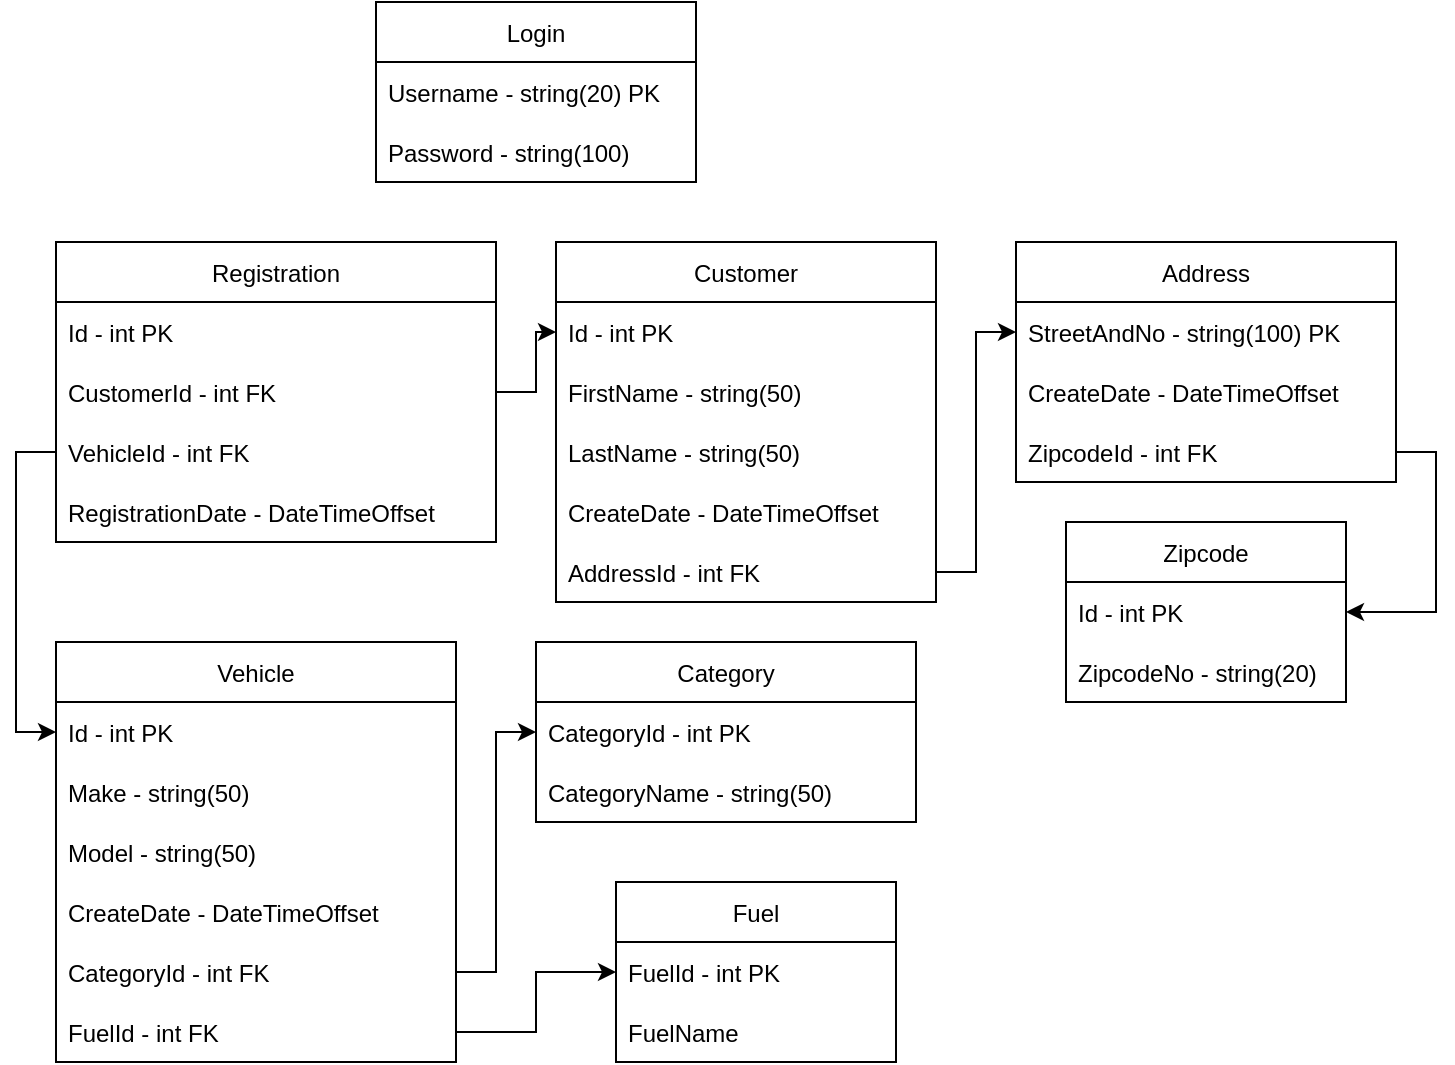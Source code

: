 <mxfile version="17.1.0" type="device"><diagram id="hZB2YYF9o8FqdEhSAHvk" name="Page-1"><mxGraphModel dx="868" dy="482" grid="1" gridSize="10" guides="1" tooltips="1" connect="1" arrows="1" fold="1" page="1" pageScale="1" pageWidth="827" pageHeight="1169" math="0" shadow="0"><root><mxCell id="0"/><mxCell id="1" parent="0"/><mxCell id="BB145jm6wdzGASiEvPl8-1" value="Login" style="swimlane;fontStyle=0;childLayout=stackLayout;horizontal=1;startSize=30;horizontalStack=0;resizeParent=1;resizeParentMax=0;resizeLast=0;collapsible=1;marginBottom=0;" vertex="1" parent="1"><mxGeometry x="200" y="40" width="160" height="90" as="geometry"/></mxCell><mxCell id="BB145jm6wdzGASiEvPl8-2" value="Username - string(20) PK " style="text;strokeColor=none;fillColor=none;align=left;verticalAlign=middle;spacingLeft=4;spacingRight=4;overflow=hidden;points=[[0,0.5],[1,0.5]];portConstraint=eastwest;rotatable=0;" vertex="1" parent="BB145jm6wdzGASiEvPl8-1"><mxGeometry y="30" width="160" height="30" as="geometry"/></mxCell><mxCell id="BB145jm6wdzGASiEvPl8-3" value="Password - string(100)" style="text;strokeColor=none;fillColor=none;align=left;verticalAlign=middle;spacingLeft=4;spacingRight=4;overflow=hidden;points=[[0,0.5],[1,0.5]];portConstraint=eastwest;rotatable=0;" vertex="1" parent="BB145jm6wdzGASiEvPl8-1"><mxGeometry y="60" width="160" height="30" as="geometry"/></mxCell><mxCell id="BB145jm6wdzGASiEvPl8-5" value="Address" style="swimlane;fontStyle=0;childLayout=stackLayout;horizontal=1;startSize=30;horizontalStack=0;resizeParent=1;resizeParentMax=0;resizeLast=0;collapsible=1;marginBottom=0;" vertex="1" parent="1"><mxGeometry x="520" y="160" width="190" height="120" as="geometry"/></mxCell><mxCell id="BB145jm6wdzGASiEvPl8-6" value="StreetAndNo - string(100) PK " style="text;strokeColor=none;fillColor=none;align=left;verticalAlign=middle;spacingLeft=4;spacingRight=4;overflow=hidden;points=[[0,0.5],[1,0.5]];portConstraint=eastwest;rotatable=0;" vertex="1" parent="BB145jm6wdzGASiEvPl8-5"><mxGeometry y="30" width="190" height="30" as="geometry"/></mxCell><mxCell id="BB145jm6wdzGASiEvPl8-7" value="CreateDate - DateTimeOffset" style="text;strokeColor=none;fillColor=none;align=left;verticalAlign=middle;spacingLeft=4;spacingRight=4;overflow=hidden;points=[[0,0.5],[1,0.5]];portConstraint=eastwest;rotatable=0;" vertex="1" parent="BB145jm6wdzGASiEvPl8-5"><mxGeometry y="60" width="190" height="30" as="geometry"/></mxCell><mxCell id="BB145jm6wdzGASiEvPl8-10" value="ZipcodeId - int FK" style="text;strokeColor=none;fillColor=none;align=left;verticalAlign=middle;spacingLeft=4;spacingRight=4;overflow=hidden;points=[[0,0.5],[1,0.5]];portConstraint=eastwest;rotatable=0;" vertex="1" parent="BB145jm6wdzGASiEvPl8-5"><mxGeometry y="90" width="190" height="30" as="geometry"/></mxCell><mxCell id="BB145jm6wdzGASiEvPl8-11" value="Customer" style="swimlane;fontStyle=0;childLayout=stackLayout;horizontal=1;startSize=30;horizontalStack=0;resizeParent=1;resizeParentMax=0;resizeLast=0;collapsible=1;marginBottom=0;" vertex="1" parent="1"><mxGeometry x="290" y="160" width="190" height="180" as="geometry"/></mxCell><mxCell id="BB145jm6wdzGASiEvPl8-12" value="Id - int PK" style="text;strokeColor=none;fillColor=none;align=left;verticalAlign=middle;spacingLeft=4;spacingRight=4;overflow=hidden;points=[[0,0.5],[1,0.5]];portConstraint=eastwest;rotatable=0;" vertex="1" parent="BB145jm6wdzGASiEvPl8-11"><mxGeometry y="30" width="190" height="30" as="geometry"/></mxCell><mxCell id="BB145jm6wdzGASiEvPl8-13" value="FirstName - string(50)" style="text;strokeColor=none;fillColor=none;align=left;verticalAlign=middle;spacingLeft=4;spacingRight=4;overflow=hidden;points=[[0,0.5],[1,0.5]];portConstraint=eastwest;rotatable=0;" vertex="1" parent="BB145jm6wdzGASiEvPl8-11"><mxGeometry y="60" width="190" height="30" as="geometry"/></mxCell><mxCell id="BB145jm6wdzGASiEvPl8-14" value="LastName - string(50)" style="text;strokeColor=none;fillColor=none;align=left;verticalAlign=middle;spacingLeft=4;spacingRight=4;overflow=hidden;points=[[0,0.5],[1,0.5]];portConstraint=eastwest;rotatable=0;" vertex="1" parent="BB145jm6wdzGASiEvPl8-11"><mxGeometry y="90" width="190" height="30" as="geometry"/></mxCell><mxCell id="BB145jm6wdzGASiEvPl8-16" value="CreateDate - DateTimeOffset" style="text;strokeColor=none;fillColor=none;align=left;verticalAlign=middle;spacingLeft=4;spacingRight=4;overflow=hidden;points=[[0,0.5],[1,0.5]];portConstraint=eastwest;rotatable=0;" vertex="1" parent="BB145jm6wdzGASiEvPl8-11"><mxGeometry y="120" width="190" height="30" as="geometry"/></mxCell><mxCell id="BB145jm6wdzGASiEvPl8-15" value="AddressId - int FK" style="text;strokeColor=none;fillColor=none;align=left;verticalAlign=middle;spacingLeft=4;spacingRight=4;overflow=hidden;points=[[0,0.5],[1,0.5]];portConstraint=eastwest;rotatable=0;" vertex="1" parent="BB145jm6wdzGASiEvPl8-11"><mxGeometry y="150" width="190" height="30" as="geometry"/></mxCell><mxCell id="BB145jm6wdzGASiEvPl8-17" value="Zipcode" style="swimlane;fontStyle=0;childLayout=stackLayout;horizontal=1;startSize=30;horizontalStack=0;resizeParent=1;resizeParentMax=0;resizeLast=0;collapsible=1;marginBottom=0;" vertex="1" parent="1"><mxGeometry x="545" y="300" width="140" height="90" as="geometry"/></mxCell><mxCell id="BB145jm6wdzGASiEvPl8-18" value="Id - int PK" style="text;strokeColor=none;fillColor=none;align=left;verticalAlign=middle;spacingLeft=4;spacingRight=4;overflow=hidden;points=[[0,0.5],[1,0.5]];portConstraint=eastwest;rotatable=0;" vertex="1" parent="BB145jm6wdzGASiEvPl8-17"><mxGeometry y="30" width="140" height="30" as="geometry"/></mxCell><mxCell id="BB145jm6wdzGASiEvPl8-19" value="ZipcodeNo - string(20)" style="text;strokeColor=none;fillColor=none;align=left;verticalAlign=middle;spacingLeft=4;spacingRight=4;overflow=hidden;points=[[0,0.5],[1,0.5]];portConstraint=eastwest;rotatable=0;" vertex="1" parent="BB145jm6wdzGASiEvPl8-17"><mxGeometry y="60" width="140" height="30" as="geometry"/></mxCell><mxCell id="BB145jm6wdzGASiEvPl8-21" style="edgeStyle=orthogonalEdgeStyle;rounded=0;orthogonalLoop=1;jettySize=auto;html=1;exitX=1;exitY=0.5;exitDx=0;exitDy=0;entryX=1;entryY=0.5;entryDx=0;entryDy=0;" edge="1" parent="1" source="BB145jm6wdzGASiEvPl8-10" target="BB145jm6wdzGASiEvPl8-18"><mxGeometry relative="1" as="geometry"/></mxCell><mxCell id="BB145jm6wdzGASiEvPl8-23" value="Vehicle" style="swimlane;fontStyle=0;childLayout=stackLayout;horizontal=1;startSize=30;horizontalStack=0;resizeParent=1;resizeParentMax=0;resizeLast=0;collapsible=1;marginBottom=0;" vertex="1" parent="1"><mxGeometry x="40" y="360" width="200" height="210" as="geometry"/></mxCell><mxCell id="BB145jm6wdzGASiEvPl8-24" value="Id - int PK" style="text;strokeColor=none;fillColor=none;align=left;verticalAlign=middle;spacingLeft=4;spacingRight=4;overflow=hidden;points=[[0,0.5],[1,0.5]];portConstraint=eastwest;rotatable=0;" vertex="1" parent="BB145jm6wdzGASiEvPl8-23"><mxGeometry y="30" width="200" height="30" as="geometry"/></mxCell><mxCell id="BB145jm6wdzGASiEvPl8-25" value="Make - string(50)" style="text;strokeColor=none;fillColor=none;align=left;verticalAlign=middle;spacingLeft=4;spacingRight=4;overflow=hidden;points=[[0,0.5],[1,0.5]];portConstraint=eastwest;rotatable=0;" vertex="1" parent="BB145jm6wdzGASiEvPl8-23"><mxGeometry y="60" width="200" height="30" as="geometry"/></mxCell><mxCell id="BB145jm6wdzGASiEvPl8-26" value="Model - string(50)" style="text;strokeColor=none;fillColor=none;align=left;verticalAlign=middle;spacingLeft=4;spacingRight=4;overflow=hidden;points=[[0,0.5],[1,0.5]];portConstraint=eastwest;rotatable=0;" vertex="1" parent="BB145jm6wdzGASiEvPl8-23"><mxGeometry y="90" width="200" height="30" as="geometry"/></mxCell><mxCell id="BB145jm6wdzGASiEvPl8-30" value="CreateDate - DateTimeOffset" style="text;strokeColor=none;fillColor=none;align=left;verticalAlign=middle;spacingLeft=4;spacingRight=4;overflow=hidden;points=[[0,0.5],[1,0.5]];portConstraint=eastwest;rotatable=0;" vertex="1" parent="BB145jm6wdzGASiEvPl8-23"><mxGeometry y="120" width="200" height="30" as="geometry"/></mxCell><mxCell id="BB145jm6wdzGASiEvPl8-29" value="CategoryId - int FK" style="text;strokeColor=none;fillColor=none;align=left;verticalAlign=middle;spacingLeft=4;spacingRight=4;overflow=hidden;points=[[0,0.5],[1,0.5]];portConstraint=eastwest;rotatable=0;" vertex="1" parent="BB145jm6wdzGASiEvPl8-23"><mxGeometry y="150" width="200" height="30" as="geometry"/></mxCell><mxCell id="BB145jm6wdzGASiEvPl8-28" value="FuelId - int FK" style="text;strokeColor=none;fillColor=none;align=left;verticalAlign=middle;spacingLeft=4;spacingRight=4;overflow=hidden;points=[[0,0.5],[1,0.5]];portConstraint=eastwest;rotatable=0;" vertex="1" parent="BB145jm6wdzGASiEvPl8-23"><mxGeometry y="180" width="200" height="30" as="geometry"/></mxCell><mxCell id="BB145jm6wdzGASiEvPl8-27" style="edgeStyle=orthogonalEdgeStyle;rounded=0;orthogonalLoop=1;jettySize=auto;html=1;exitX=1;exitY=0.5;exitDx=0;exitDy=0;entryX=0;entryY=0.5;entryDx=0;entryDy=0;" edge="1" parent="1" source="BB145jm6wdzGASiEvPl8-15" target="BB145jm6wdzGASiEvPl8-6"><mxGeometry relative="1" as="geometry"/></mxCell><mxCell id="BB145jm6wdzGASiEvPl8-31" value="Category" style="swimlane;fontStyle=0;childLayout=stackLayout;horizontal=1;startSize=30;horizontalStack=0;resizeParent=1;resizeParentMax=0;resizeLast=0;collapsible=1;marginBottom=0;" vertex="1" parent="1"><mxGeometry x="280" y="360" width="190" height="90" as="geometry"/></mxCell><mxCell id="BB145jm6wdzGASiEvPl8-32" value="CategoryId - int PK" style="text;strokeColor=none;fillColor=none;align=left;verticalAlign=middle;spacingLeft=4;spacingRight=4;overflow=hidden;points=[[0,0.5],[1,0.5]];portConstraint=eastwest;rotatable=0;" vertex="1" parent="BB145jm6wdzGASiEvPl8-31"><mxGeometry y="30" width="190" height="30" as="geometry"/></mxCell><mxCell id="BB145jm6wdzGASiEvPl8-33" value="CategoryName - string(50)" style="text;strokeColor=none;fillColor=none;align=left;verticalAlign=middle;spacingLeft=4;spacingRight=4;overflow=hidden;points=[[0,0.5],[1,0.5]];portConstraint=eastwest;rotatable=0;" vertex="1" parent="BB145jm6wdzGASiEvPl8-31"><mxGeometry y="60" width="190" height="30" as="geometry"/></mxCell><mxCell id="BB145jm6wdzGASiEvPl8-35" style="edgeStyle=orthogonalEdgeStyle;rounded=0;orthogonalLoop=1;jettySize=auto;html=1;exitX=1;exitY=0.5;exitDx=0;exitDy=0;entryX=0;entryY=0.5;entryDx=0;entryDy=0;" edge="1" parent="1" source="BB145jm6wdzGASiEvPl8-29" target="BB145jm6wdzGASiEvPl8-32"><mxGeometry relative="1" as="geometry"/></mxCell><mxCell id="BB145jm6wdzGASiEvPl8-36" value="Fuel" style="swimlane;fontStyle=0;childLayout=stackLayout;horizontal=1;startSize=30;horizontalStack=0;resizeParent=1;resizeParentMax=0;resizeLast=0;collapsible=1;marginBottom=0;" vertex="1" parent="1"><mxGeometry x="320" y="480" width="140" height="90" as="geometry"/></mxCell><mxCell id="BB145jm6wdzGASiEvPl8-37" value="FuelId - int PK" style="text;strokeColor=none;fillColor=none;align=left;verticalAlign=middle;spacingLeft=4;spacingRight=4;overflow=hidden;points=[[0,0.5],[1,0.5]];portConstraint=eastwest;rotatable=0;" vertex="1" parent="BB145jm6wdzGASiEvPl8-36"><mxGeometry y="30" width="140" height="30" as="geometry"/></mxCell><mxCell id="BB145jm6wdzGASiEvPl8-38" value="FuelName" style="text;strokeColor=none;fillColor=none;align=left;verticalAlign=middle;spacingLeft=4;spacingRight=4;overflow=hidden;points=[[0,0.5],[1,0.5]];portConstraint=eastwest;rotatable=0;" vertex="1" parent="BB145jm6wdzGASiEvPl8-36"><mxGeometry y="60" width="140" height="30" as="geometry"/></mxCell><mxCell id="BB145jm6wdzGASiEvPl8-40" style="edgeStyle=orthogonalEdgeStyle;rounded=0;orthogonalLoop=1;jettySize=auto;html=1;exitX=1;exitY=0.5;exitDx=0;exitDy=0;" edge="1" parent="1" source="BB145jm6wdzGASiEvPl8-28" target="BB145jm6wdzGASiEvPl8-37"><mxGeometry relative="1" as="geometry"/></mxCell><mxCell id="BB145jm6wdzGASiEvPl8-41" value="Registration" style="swimlane;fontStyle=0;childLayout=stackLayout;horizontal=1;startSize=30;horizontalStack=0;resizeParent=1;resizeParentMax=0;resizeLast=0;collapsible=1;marginBottom=0;" vertex="1" parent="1"><mxGeometry x="40" y="160" width="220" height="150" as="geometry"/></mxCell><mxCell id="BB145jm6wdzGASiEvPl8-42" value="Id - int PK" style="text;strokeColor=none;fillColor=none;align=left;verticalAlign=middle;spacingLeft=4;spacingRight=4;overflow=hidden;points=[[0,0.5],[1,0.5]];portConstraint=eastwest;rotatable=0;" vertex="1" parent="BB145jm6wdzGASiEvPl8-41"><mxGeometry y="30" width="220" height="30" as="geometry"/></mxCell><mxCell id="BB145jm6wdzGASiEvPl8-43" value="CustomerId - int FK" style="text;strokeColor=none;fillColor=none;align=left;verticalAlign=middle;spacingLeft=4;spacingRight=4;overflow=hidden;points=[[0,0.5],[1,0.5]];portConstraint=eastwest;rotatable=0;" vertex="1" parent="BB145jm6wdzGASiEvPl8-41"><mxGeometry y="60" width="220" height="30" as="geometry"/></mxCell><mxCell id="BB145jm6wdzGASiEvPl8-46" value="VehicleId - int FK" style="text;strokeColor=none;fillColor=none;align=left;verticalAlign=middle;spacingLeft=4;spacingRight=4;overflow=hidden;points=[[0,0.5],[1,0.5]];portConstraint=eastwest;rotatable=0;" vertex="1" parent="BB145jm6wdzGASiEvPl8-41"><mxGeometry y="90" width="220" height="30" as="geometry"/></mxCell><mxCell id="BB145jm6wdzGASiEvPl8-44" value="RegistrationDate - DateTimeOffset" style="text;strokeColor=none;fillColor=none;align=left;verticalAlign=middle;spacingLeft=4;spacingRight=4;overflow=hidden;points=[[0,0.5],[1,0.5]];portConstraint=eastwest;rotatable=0;" vertex="1" parent="BB145jm6wdzGASiEvPl8-41"><mxGeometry y="120" width="220" height="30" as="geometry"/></mxCell><mxCell id="BB145jm6wdzGASiEvPl8-45" style="edgeStyle=orthogonalEdgeStyle;rounded=0;orthogonalLoop=1;jettySize=auto;html=1;exitX=1;exitY=0.5;exitDx=0;exitDy=0;entryX=0;entryY=0.5;entryDx=0;entryDy=0;" edge="1" parent="1" source="BB145jm6wdzGASiEvPl8-43" target="BB145jm6wdzGASiEvPl8-12"><mxGeometry relative="1" as="geometry"/></mxCell><mxCell id="BB145jm6wdzGASiEvPl8-47" style="edgeStyle=orthogonalEdgeStyle;rounded=0;orthogonalLoop=1;jettySize=auto;html=1;exitX=0;exitY=0.5;exitDx=0;exitDy=0;entryX=0;entryY=0.5;entryDx=0;entryDy=0;" edge="1" parent="1" source="BB145jm6wdzGASiEvPl8-46" target="BB145jm6wdzGASiEvPl8-24"><mxGeometry relative="1" as="geometry"/></mxCell></root></mxGraphModel></diagram></mxfile>